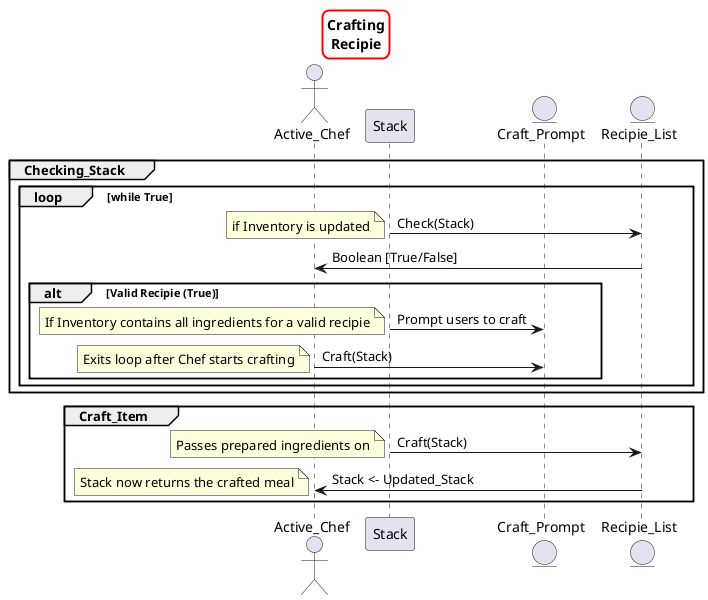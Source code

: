 ' Preview with Alt D
' Sequence diagram for crafting meals from ingredients
@startuml
skinparam titleBorderRoundCorner 15
skinparam titleBorderThickness 2
skinparam titleBorderColor red
title Crafting\nRecipie

actor Active_Chef as Chef
participant Stack as Inventory
entity Craft_Prompt as GUI
entity Recipie_List as Recipies

' Checking stack for a valid combination of items that can be crafted into a meal
group Checking_Stack
    loop while True
        Inventory -> Recipies : Check(Stack)
        note left: if Inventory is updated
        Chef <- Recipies : Boolean [True/False]
        alt Valid Recipie (True)
        Inventory -> GUI : Prompt users to craft
        note left: If Inventory contains all ingredients for a valid recipie
        Chef -> GUI : Craft(Stack)
        note left: Exits loop after Chef starts crafting
        end
    end
end

' Crafting meal out of ingredients in the stack
group Craft_Item
    Inventory -> Recipies : Craft(Stack)
    note left: Passes prepared ingredients on
    Chef <- Recipies : Stack <- Updated_Stack
    note left: Stack now returns the crafted meal
end

@enduml
